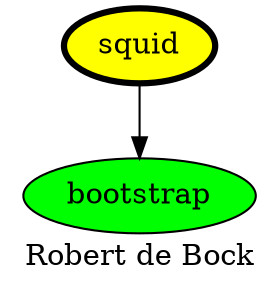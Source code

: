 digraph PhiloDilemma {
  label = "Robert de Bock" ;
  overlap=false
  {
    bootstrap [fillcolor=green style=filled]
    squid [fillcolor=yellow style=filled penwidth=3]
  }
  squid -> bootstrap
}
